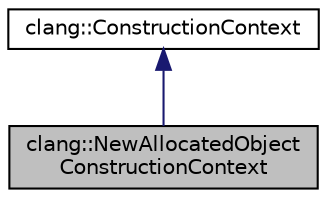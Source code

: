 digraph "clang::NewAllocatedObjectConstructionContext"
{
 // LATEX_PDF_SIZE
  bgcolor="transparent";
  edge [fontname="Helvetica",fontsize="10",labelfontname="Helvetica",labelfontsize="10"];
  node [fontname="Helvetica",fontsize="10",shape=record];
  Node1 [label="clang::NewAllocatedObject\lConstructionContext",height=0.2,width=0.4,color="black", fillcolor="grey75", style="filled", fontcolor="black",tooltip="Represents immediate initialization of memory allocated by operator new, eg."];
  Node2 -> Node1 [dir="back",color="midnightblue",fontsize="10",style="solid",fontname="Helvetica"];
  Node2 [label="clang::ConstructionContext",height=0.2,width=0.4,color="black",URL="$classclang_1_1ConstructionContext.html",tooltip="ConstructionContext's subclasses describe different ways of constructing an object in C++."];
}
